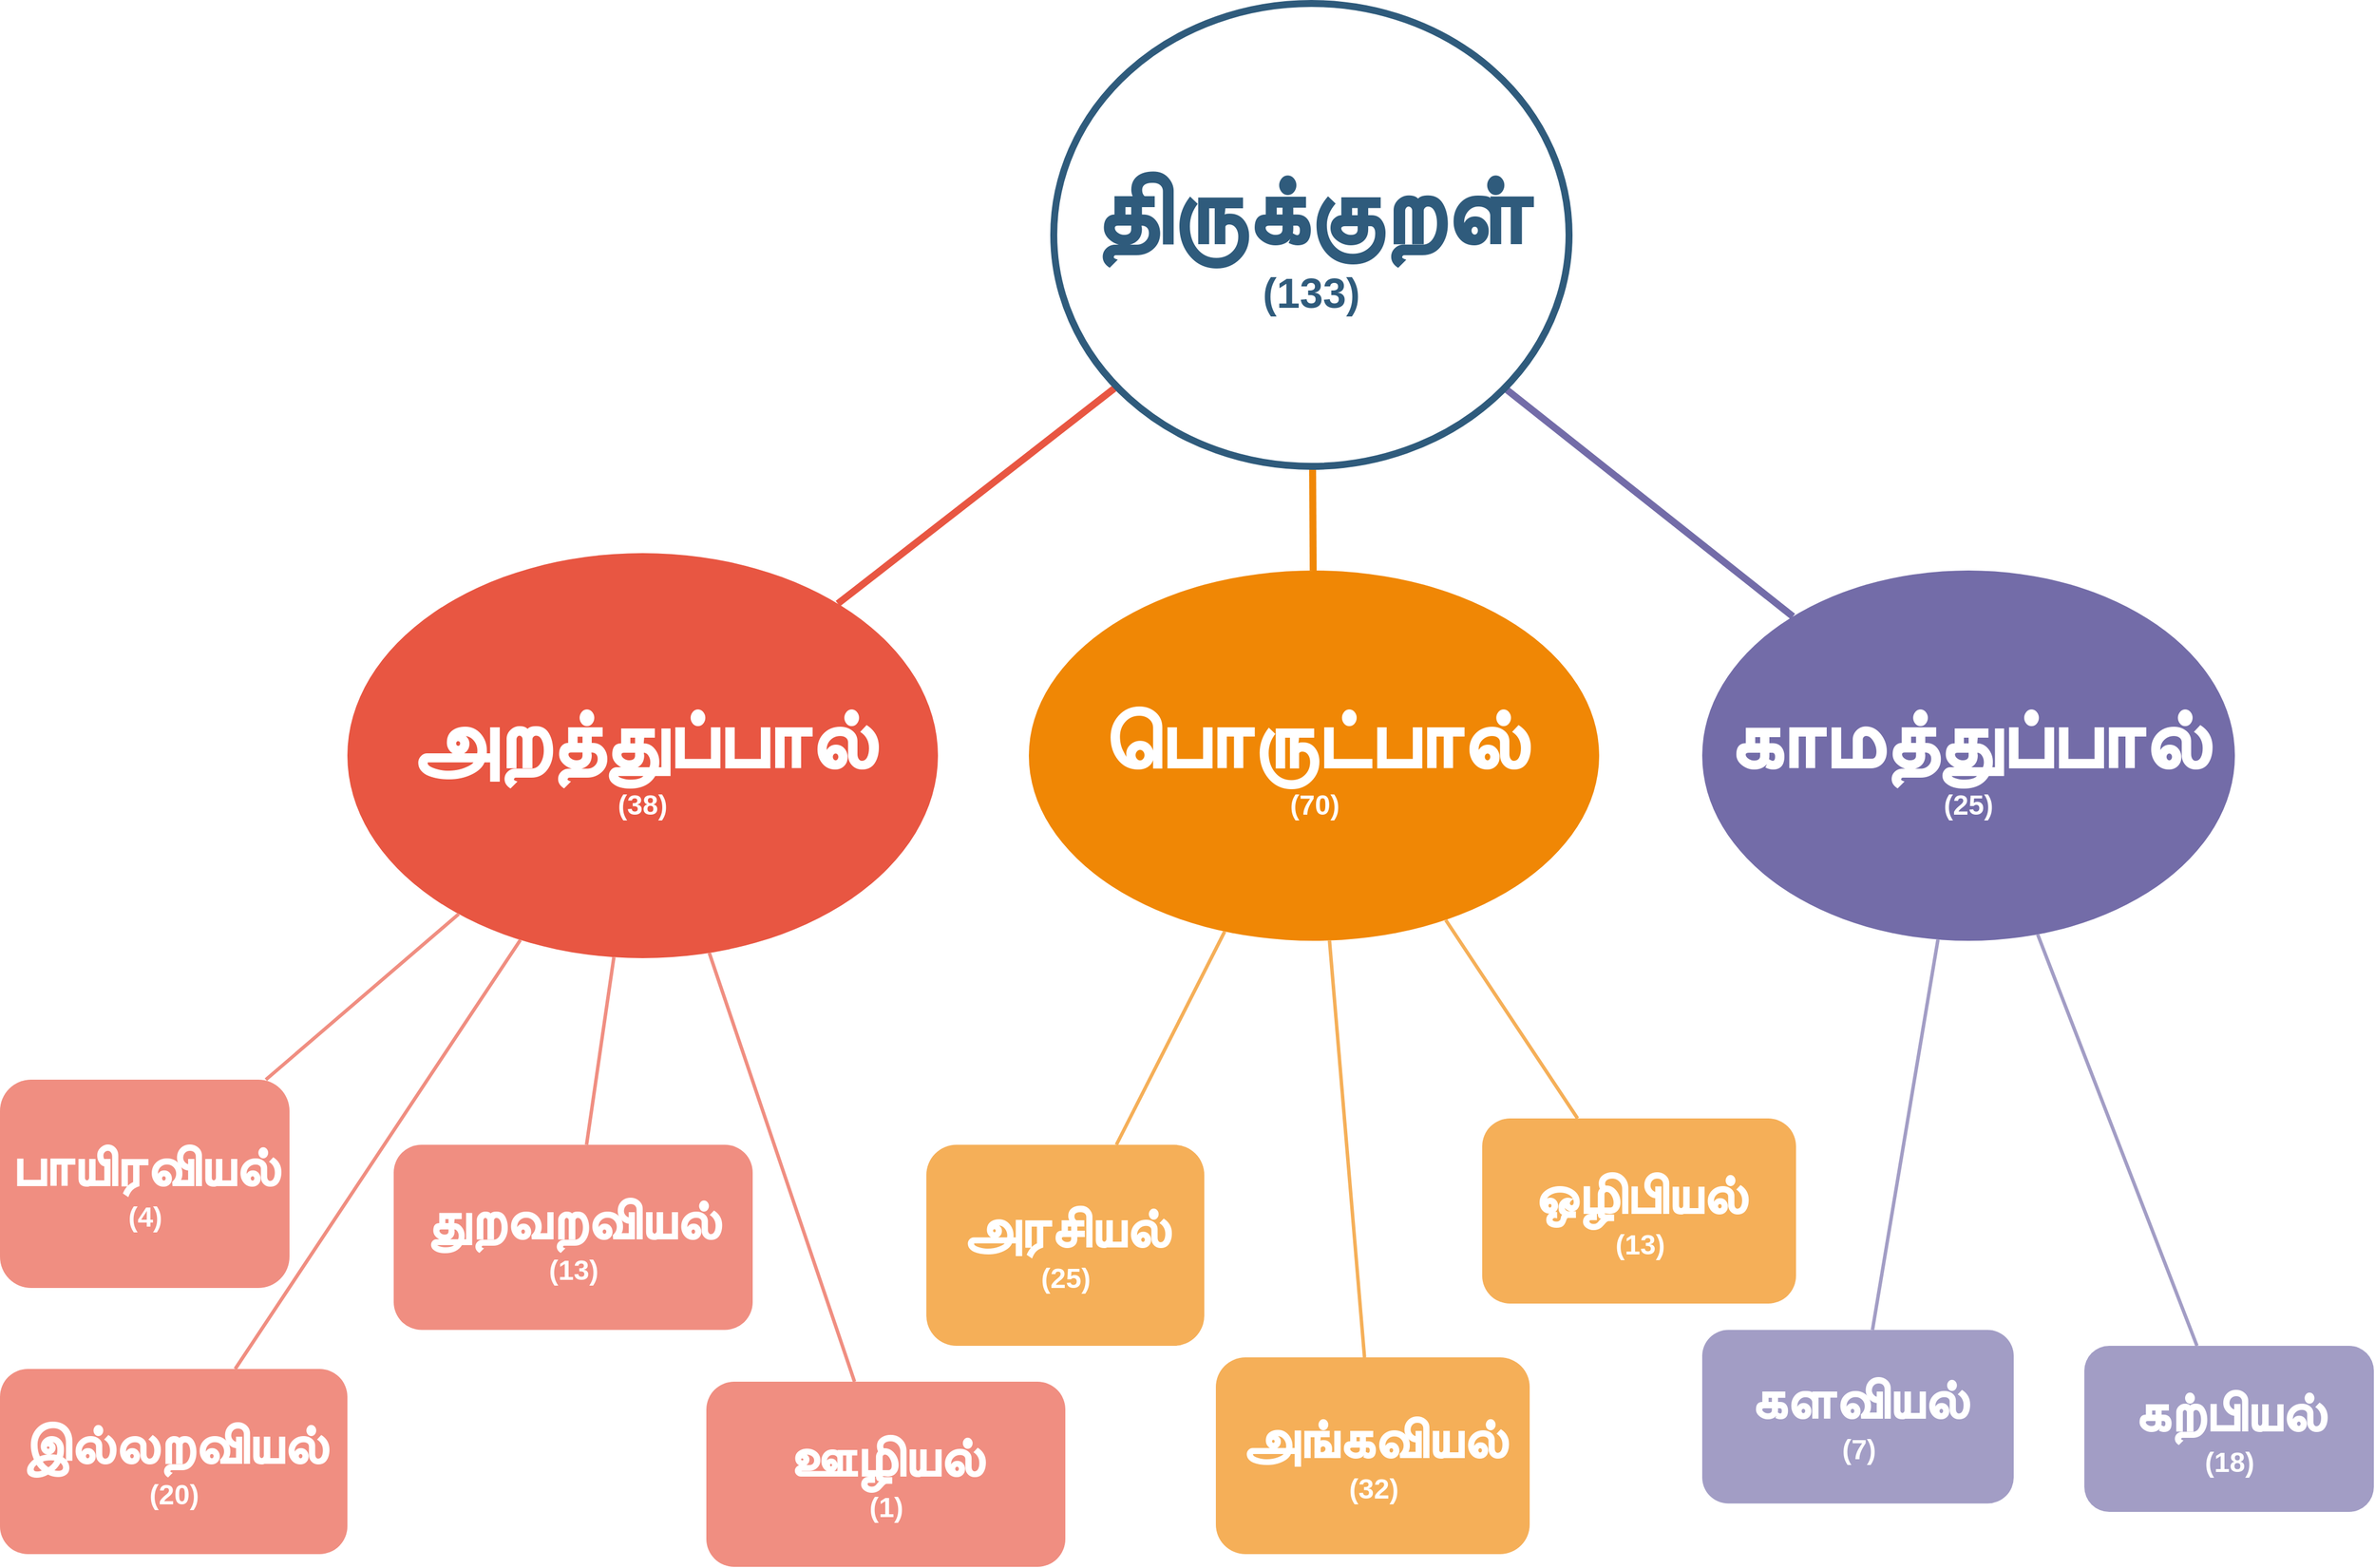 <mxfile version="13.0.1" type="github" pages="3">
  <diagram id="n-LaUe6rCVLpThtM2G4v" name="main">
    <mxGraphModel dx="3400" dy="2380" grid="1" gridSize="10" guides="1" tooltips="1" connect="1" arrows="1" fold="1" page="1" pageScale="1" pageWidth="827" pageHeight="1169" math="0" shadow="0">
      <root>
        <mxCell id="0" />
        <mxCell id="1" parent="0" />
        <mxCell id="6K44VxC3NeTdze0Nqsje-1" value="&lt;font&gt;&lt;b&gt;&lt;font&gt;&lt;span style=&quot;font-size: 72px&quot;&gt;காமத்துப்பால்&lt;/span&gt;&lt;br&gt;&lt;font style=&quot;font-size: 24px&quot;&gt;(25)&lt;/font&gt;&lt;/font&gt;&lt;br&gt;&lt;/b&gt;&lt;/font&gt;" style="ellipse;whiteSpace=wrap;html=1;shadow=0;fontFamily=Helvetica;fontSize=20;fontColor=#FFFFFF;align=center;strokeWidth=3;fillColor=#736ca8;strokeColor=none;" parent="1" vertex="1">
          <mxGeometry x="1570" y="540" width="460" height="320" as="geometry" />
        </mxCell>
        <mxCell id="6K44VxC3NeTdze0Nqsje-2" value="&lt;font&gt;&lt;b&gt;&lt;font&gt;&lt;span style=&quot;font-size: 72px&quot;&gt;பொருட்பால்&lt;/span&gt;&lt;br&gt;&lt;font style=&quot;font-size: 24px&quot;&gt;(70)&lt;/font&gt;&lt;/font&gt;&lt;br&gt;&lt;/b&gt;&lt;/font&gt;" style="ellipse;whiteSpace=wrap;html=1;shadow=0;fontFamily=Helvetica;fontSize=20;fontColor=#FFFFFF;align=center;strokeWidth=3;fillColor=#F08705;strokeColor=none;" parent="1" vertex="1">
          <mxGeometry x="988.5" y="540" width="492.5" height="320" as="geometry" />
        </mxCell>
        <mxCell id="6K44VxC3NeTdze0Nqsje-3" value="&lt;b&gt;&lt;font&gt;&lt;font&gt;&lt;span style=&quot;font-size: 72px&quot;&gt;அறத்துப்பால்&lt;br&gt;&lt;/span&gt;&lt;font style=&quot;font-size: 24px&quot;&gt;(38)&lt;/font&gt;&lt;/font&gt;&lt;br&gt;&lt;/font&gt;&lt;/b&gt;" style="ellipse;whiteSpace=wrap;html=1;shadow=0;fontFamily=Helvetica;fontSize=20;fontColor=#FFFFFF;align=center;strokeWidth=3;fillColor=#E85642;strokeColor=none;" parent="1" vertex="1">
          <mxGeometry x="400" y="525" width="510" height="350" as="geometry" />
        </mxCell>
        <mxCell id="6K44VxC3NeTdze0Nqsje-4" style="endArrow=none;strokeWidth=6;strokeColor=#736ca8;html=1;" parent="1" source="6K44VxC3NeTdze0Nqsje-21" target="6K44VxC3NeTdze0Nqsje-1" edge="1">
          <mxGeometry relative="1" as="geometry" />
        </mxCell>
        <mxCell id="6K44VxC3NeTdze0Nqsje-5" value="" style="edgeStyle=none;endArrow=none;strokeWidth=6;strokeColor=#F08705;html=1;" parent="1" source="6K44VxC3NeTdze0Nqsje-21" target="6K44VxC3NeTdze0Nqsje-2" edge="1">
          <mxGeometry x="181" y="226.5" width="100" height="100" as="geometry">
            <mxPoint x="181" y="326.5" as="sourcePoint" />
            <mxPoint x="281" y="226.5" as="targetPoint" />
          </mxGeometry>
        </mxCell>
        <mxCell id="6K44VxC3NeTdze0Nqsje-6" value="" style="edgeStyle=none;endArrow=none;strokeWidth=6;strokeColor=#E85642;html=1;" parent="1" source="6K44VxC3NeTdze0Nqsje-21" target="6K44VxC3NeTdze0Nqsje-3" edge="1">
          <mxGeometry x="181" y="226.5" width="100" height="100" as="geometry">
            <mxPoint x="181" y="326.5" as="sourcePoint" />
            <mxPoint x="281" y="226.5" as="targetPoint" />
          </mxGeometry>
        </mxCell>
        <mxCell id="6K44VxC3NeTdze0Nqsje-7" value="&lt;font&gt;&lt;font&gt;&lt;b&gt;&lt;span style=&quot;font-size: 48px&quot;&gt;கற்பியல்&lt;/span&gt;&lt;font style=&quot;font-size: 24px&quot;&gt;&lt;br&gt;(18)&lt;/font&gt;&lt;/b&gt;&lt;/font&gt;&lt;br&gt;&lt;/font&gt;" style="rounded=1;fillColor=#a29dc5;strokeColor=none;strokeWidth=3;shadow=0;html=1;fontColor=#FFFFFF;" parent="1" vertex="1">
          <mxGeometry x="1900" y="1210" width="250" height="143.5" as="geometry" />
        </mxCell>
        <mxCell id="6K44VxC3NeTdze0Nqsje-8" value="&lt;b&gt;&lt;span style=&quot;font-size: 48px&quot;&gt;களவியல்&lt;/span&gt;&lt;br&gt;&lt;font style=&quot;font-size: 24px&quot;&gt;(7)&lt;/font&gt;&lt;/b&gt;" style="rounded=1;fillColor=#a29dc5;strokeColor=none;strokeWidth=3;shadow=0;html=1;fontColor=#FFFFFF;" parent="1" vertex="1">
          <mxGeometry x="1570" y="1196.25" width="269" height="150" as="geometry" />
        </mxCell>
        <mxCell id="6K44VxC3NeTdze0Nqsje-9" value="" style="edgeStyle=none;endArrow=none;strokeWidth=3;strokeColor=#A29DC5;html=1;" parent="1" source="6K44VxC3NeTdze0Nqsje-1" target="6K44VxC3NeTdze0Nqsje-7" edge="1">
          <mxGeometry x="251" y="-103.5" width="100" height="100" as="geometry">
            <mxPoint x="251" y="-3.5" as="sourcePoint" />
            <mxPoint x="351" y="-103.5" as="targetPoint" />
          </mxGeometry>
        </mxCell>
        <mxCell id="6K44VxC3NeTdze0Nqsje-10" value="" style="edgeStyle=none;endArrow=none;strokeWidth=3;strokeColor=#A29DC5;html=1;" parent="1" source="6K44VxC3NeTdze0Nqsje-1" target="6K44VxC3NeTdze0Nqsje-8" edge="1">
          <mxGeometry x="251" y="-103.5" width="100" height="100" as="geometry">
            <mxPoint x="251" y="-3.5" as="sourcePoint" />
            <mxPoint x="351" y="-103.5" as="targetPoint" />
          </mxGeometry>
        </mxCell>
        <mxCell id="6K44VxC3NeTdze0Nqsje-11" value="&lt;font color=&quot;#ffffff&quot;&gt;&lt;b&gt;&lt;span style=&quot;font-size: 48px&quot;&gt;அங்கவியல்&lt;/span&gt;&lt;br&gt;&lt;font style=&quot;font-size: 24px&quot;&gt;(32)&lt;/font&gt;&lt;br&gt;&lt;/b&gt;&lt;/font&gt;" style="rounded=1;fillColor=#f5af58;strokeColor=none;strokeWidth=3;shadow=0;html=1;fontColor=#FFFFFF;" parent="1" vertex="1">
          <mxGeometry x="1150" y="1220" width="271" height="170" as="geometry" />
        </mxCell>
        <mxCell id="6K44VxC3NeTdze0Nqsje-12" value="&lt;font&gt;&lt;b&gt;&lt;span style=&quot;font-size: 48px&quot;&gt;அரசியல்&lt;/span&gt;&lt;br&gt;&lt;font style=&quot;font-size: 24px&quot;&gt;(25)&lt;/font&gt;&lt;br&gt;&lt;/b&gt;&lt;/font&gt;" style="rounded=1;fillColor=#f5af58;strokeColor=none;strokeWidth=3;shadow=0;html=1;fontColor=#FFFFFF;" parent="1" vertex="1">
          <mxGeometry x="900" y="1036.25" width="240" height="173.75" as="geometry" />
        </mxCell>
        <mxCell id="6K44VxC3NeTdze0Nqsje-13" value="" style="edgeStyle=none;endArrow=none;strokeWidth=3;strokeColor=#F5AF58;html=1;" parent="1" source="6K44VxC3NeTdze0Nqsje-2" target="6K44VxC3NeTdze0Nqsje-11" edge="1">
          <mxGeometry x="140" y="-102" width="100" height="100" as="geometry">
            <mxPoint x="140" y="-2" as="sourcePoint" />
            <mxPoint x="240" y="-102" as="targetPoint" />
          </mxGeometry>
        </mxCell>
        <mxCell id="6K44VxC3NeTdze0Nqsje-14" value="" style="edgeStyle=none;endArrow=none;strokeWidth=3;strokeColor=#F5AF58;html=1;" parent="1" source="6K44VxC3NeTdze0Nqsje-2" target="6K44VxC3NeTdze0Nqsje-12" edge="1">
          <mxGeometry x="140" y="-102" width="100" height="100" as="geometry">
            <mxPoint x="140" y="-2" as="sourcePoint" />
            <mxPoint x="240" y="-102" as="targetPoint" />
          </mxGeometry>
        </mxCell>
        <mxCell id="6K44VxC3NeTdze0Nqsje-15" value="&lt;font&gt;&lt;b&gt;&lt;span style=&quot;font-size: 48px&quot;&gt;பாயிரவியல்&lt;/span&gt;&lt;br&gt;&lt;font style=&quot;font-size: 24px&quot;&gt;(4)&lt;/font&gt;&lt;br&gt;&lt;/b&gt;&lt;/font&gt;" style="rounded=1;fillColor=#f08e81;strokeColor=none;strokeWidth=3;shadow=0;html=1;fontColor=#FFFFFF;" parent="1" vertex="1">
          <mxGeometry x="100" y="980" width="250" height="180" as="geometry" />
        </mxCell>
        <mxCell id="6K44VxC3NeTdze0Nqsje-16" value="&lt;font&gt;&lt;b&gt;&lt;span style=&quot;font-size: 48px&quot;&gt;இல்லறவியல்&lt;/span&gt;&lt;font style=&quot;font-size: 24px&quot;&gt;&lt;br&gt;(20)&lt;/font&gt;&lt;/b&gt;&lt;br&gt;&lt;/font&gt;" style="rounded=1;fillColor=#f08e81;strokeColor=none;strokeWidth=3;shadow=0;html=1;fontColor=#FFFFFF;" parent="1" vertex="1">
          <mxGeometry x="100" y="1230" width="300" height="160" as="geometry" />
        </mxCell>
        <mxCell id="6K44VxC3NeTdze0Nqsje-17" value="&lt;b&gt;&lt;span style=&quot;font-size: 48px&quot;&gt;துறவறவியல்&lt;/span&gt;&lt;br&gt;&lt;font style=&quot;font-size: 24px&quot;&gt;(13)&lt;/font&gt;&lt;br&gt;&lt;/b&gt;" style="rounded=1;fillColor=#f08e81;strokeColor=none;strokeWidth=3;shadow=0;html=1;fontColor=#FFFFFF;" parent="1" vertex="1">
          <mxGeometry x="440" y="1036.25" width="310" height="160" as="geometry" />
        </mxCell>
        <mxCell id="6K44VxC3NeTdze0Nqsje-18" value="" style="edgeStyle=none;endArrow=none;strokeWidth=3;strokeColor=#F08E81;html=1;" parent="1" source="6K44VxC3NeTdze0Nqsje-3" target="6K44VxC3NeTdze0Nqsje-15" edge="1">
          <mxGeometry x="-80" y="-135" width="100" height="100" as="geometry">
            <mxPoint x="-80" y="-35" as="sourcePoint" />
            <mxPoint x="20" y="-135" as="targetPoint" />
          </mxGeometry>
        </mxCell>
        <mxCell id="6K44VxC3NeTdze0Nqsje-19" value="" style="edgeStyle=none;endArrow=none;strokeWidth=3;strokeColor=#F08E81;html=1;" parent="1" source="6K44VxC3NeTdze0Nqsje-3" target="6K44VxC3NeTdze0Nqsje-16" edge="1">
          <mxGeometry x="-80" y="-135" width="100" height="100" as="geometry">
            <mxPoint x="-80" y="-35" as="sourcePoint" />
            <mxPoint x="20" y="-135" as="targetPoint" />
          </mxGeometry>
        </mxCell>
        <mxCell id="6K44VxC3NeTdze0Nqsje-20" value="" style="edgeStyle=none;endArrow=none;strokeWidth=3;strokeColor=#F08E81;html=1;" parent="1" source="6K44VxC3NeTdze0Nqsje-3" target="6K44VxC3NeTdze0Nqsje-17" edge="1">
          <mxGeometry x="-80" y="-135" width="100" height="100" as="geometry">
            <mxPoint x="-80" y="-35" as="sourcePoint" />
            <mxPoint x="20" y="-135" as="targetPoint" />
          </mxGeometry>
        </mxCell>
        <mxCell id="6K44VxC3NeTdze0Nqsje-21" value="&lt;font&gt;&lt;font&gt;&lt;span style=&quot;font-size: 84px&quot;&gt;திருக்குறள்&lt;/span&gt;&lt;br&gt;&lt;font style=&quot;font-size: 36px&quot;&gt;(133)&lt;/font&gt;&lt;/font&gt;&lt;br&gt;&lt;/font&gt;" style="ellipse;whiteSpace=wrap;html=1;shadow=0;fontFamily=Helvetica;fontSize=30;fontColor=#2F5B7C;align=center;strokeColor=#2F5B7C;strokeWidth=6;fillColor=#FFFFFF;fontStyle=1;gradientColor=none;" parent="1" vertex="1">
          <mxGeometry x="1010" y="50" width="445" height="400" as="geometry" />
        </mxCell>
        <mxCell id="6K44VxC3NeTdze0Nqsje-22" value="&lt;font color=&quot;#ffffff&quot;&gt;&lt;b&gt;&lt;span style=&quot;font-size: 48px&quot;&gt;ஒழிபியல்&lt;/span&gt;&lt;br&gt;&lt;font style=&quot;font-size: 24px&quot;&gt;(13)&lt;/font&gt;&lt;br&gt;&lt;/b&gt;&lt;/font&gt;" style="rounded=1;fillColor=#f5af58;strokeColor=none;strokeWidth=3;shadow=0;html=1;fontColor=#FFFFFF;" parent="1" vertex="1">
          <mxGeometry x="1380" y="1013.5" width="271" height="160" as="geometry" />
        </mxCell>
        <mxCell id="6K44VxC3NeTdze0Nqsje-23" value="" style="edgeStyle=none;endArrow=none;strokeWidth=3;strokeColor=#F5AF58;html=1;exitX=0.731;exitY=0.944;exitDx=0;exitDy=0;exitPerimeter=0;" parent="1" source="6K44VxC3NeTdze0Nqsje-2" target="6K44VxC3NeTdze0Nqsje-22" edge="1">
          <mxGeometry x="439" y="-92" width="100" height="100" as="geometry">
            <mxPoint x="1310.077" y="869.185" as="sourcePoint" />
            <mxPoint x="539" y="-92" as="targetPoint" />
          </mxGeometry>
        </mxCell>
        <mxCell id="6K44VxC3NeTdze0Nqsje-24" value="&lt;b&gt;&lt;span style=&quot;font-size: 48px&quot;&gt;ஊழியல்&lt;/span&gt;&lt;font style=&quot;font-size: 24px&quot;&gt;&lt;br&gt;(1)&lt;/font&gt;&lt;br&gt;&lt;/b&gt;" style="rounded=1;fillColor=#f08e81;strokeColor=none;strokeWidth=3;shadow=0;html=1;fontColor=#FFFFFF;" parent="1" vertex="1">
          <mxGeometry x="710" y="1241.0" width="310" height="160" as="geometry" />
        </mxCell>
        <mxCell id="6K44VxC3NeTdze0Nqsje-25" value="" style="edgeStyle=none;endArrow=none;strokeWidth=3;strokeColor=#F08E81;html=1;" parent="1" source="6K44VxC3NeTdze0Nqsje-3" target="6K44VxC3NeTdze0Nqsje-24" edge="1">
          <mxGeometry x="110" y="95.14" width="100" height="100" as="geometry">
            <mxPoint x="845.033" y="1130.004" as="sourcePoint" />
            <mxPoint x="210" y="95.14" as="targetPoint" />
          </mxGeometry>
        </mxCell>
      </root>
    </mxGraphModel>
  </diagram>
  <diagram id="w4LnvTcq8FWGlpL3le8S" name="Section-1">
    <mxGraphModel dx="1700" dy="1190" grid="1" gridSize="10" guides="1" tooltips="1" connect="1" arrows="1" fold="1" page="1" pageScale="1" pageWidth="827" pageHeight="1169" math="0" shadow="0">
      <root>
        <mxCell id="9-J_UpoVJU4FEbAF4en5-0" />
        <mxCell id="9-J_UpoVJU4FEbAF4en5-1" parent="9-J_UpoVJU4FEbAF4en5-0" />
        <mxCell id="9-J_UpoVJU4FEbAF4en5-2" value="&lt;b&gt;&lt;font&gt;&lt;font color=&quot;#000000&quot;&gt;&lt;span style=&quot;font-size: 72px&quot;&gt;அறத்துப்பால்&lt;br&gt;&lt;/span&gt;&lt;font style=&quot;font-size: 24px&quot;&gt;(38)&lt;/font&gt;&lt;/font&gt;&lt;br&gt;&lt;/font&gt;&lt;/b&gt;" style="ellipse;whiteSpace=wrap;html=1;shadow=0;fontFamily=Helvetica;fontSize=20;fontColor=#FFFFFF;align=center;strokeWidth=3;fillColor=#E85642;strokeColor=none;" vertex="1" parent="9-J_UpoVJU4FEbAF4en5-1">
          <mxGeometry x="1050" y="20" width="510" height="350" as="geometry" />
        </mxCell>
        <mxCell id="9-J_UpoVJU4FEbAF4en5-3" value="&lt;font&gt;&lt;b&gt;&lt;font color=&quot;#000000&quot;&gt;&lt;span style=&quot;font-size: 48px&quot;&gt;பாயிரவியல்&lt;/span&gt;&lt;br&gt;&lt;font style=&quot;font-size: 24px&quot;&gt;(4)&lt;/font&gt;&lt;/font&gt;&lt;br&gt;&lt;/b&gt;&lt;/font&gt;" style="rounded=1;fillColor=#f08e81;strokeColor=none;strokeWidth=3;shadow=0;html=1;fontColor=#FFFFFF;" vertex="1" parent="9-J_UpoVJU4FEbAF4en5-1">
          <mxGeometry x="240" y="160" width="250" height="180" as="geometry" />
        </mxCell>
        <mxCell id="9-J_UpoVJU4FEbAF4en5-4" value="&lt;font&gt;&lt;b&gt;&lt;font color=&quot;#000000&quot;&gt;&lt;span style=&quot;font-size: 48px&quot;&gt;இல்லறவியல்&lt;/span&gt;&lt;font style=&quot;font-size: 24px&quot;&gt;&lt;br&gt;(20)&lt;/font&gt;&lt;/font&gt;&lt;/b&gt;&lt;br&gt;&lt;/font&gt;" style="rounded=1;fillColor=#f08e81;strokeColor=none;strokeWidth=3;shadow=0;html=1;fontColor=#FFFFFF;" vertex="1" parent="9-J_UpoVJU4FEbAF4en5-1">
          <mxGeometry x="760" y="350" width="300" height="160" as="geometry" />
        </mxCell>
        <mxCell id="9-J_UpoVJU4FEbAF4en5-5" value="&lt;b&gt;&lt;font color=&quot;#000000&quot;&gt;&lt;span style=&quot;font-size: 48px&quot;&gt;துறவறவியல்&lt;/span&gt;&lt;br&gt;&lt;font style=&quot;font-size: 24px&quot;&gt;(13)&lt;/font&gt;&lt;/font&gt;&lt;br&gt;&lt;/b&gt;" style="rounded=1;fillColor=#f08e81;strokeColor=none;strokeWidth=3;shadow=0;html=1;fontColor=#FFFFFF;" vertex="1" parent="9-J_UpoVJU4FEbAF4en5-1">
          <mxGeometry x="1620" y="360" width="310" height="160" as="geometry" />
        </mxCell>
        <mxCell id="9-J_UpoVJU4FEbAF4en5-6" value="" style="edgeStyle=none;endArrow=none;strokeWidth=3;strokeColor=#F08E81;html=1;" edge="1" parent="9-J_UpoVJU4FEbAF4en5-1" source="9-J_UpoVJU4FEbAF4en5-2" target="9-J_UpoVJU4FEbAF4en5-3">
          <mxGeometry x="-80" y="-135" width="100" height="100" as="geometry">
            <mxPoint x="-80" y="-35" as="sourcePoint" />
            <mxPoint x="20" y="-135" as="targetPoint" />
          </mxGeometry>
        </mxCell>
        <mxCell id="9-J_UpoVJU4FEbAF4en5-7" value="" style="edgeStyle=none;endArrow=none;strokeWidth=3;strokeColor=#F08E81;html=1;" edge="1" parent="9-J_UpoVJU4FEbAF4en5-1" source="9-J_UpoVJU4FEbAF4en5-2" target="9-J_UpoVJU4FEbAF4en5-4">
          <mxGeometry x="-80" y="-135" width="100" height="100" as="geometry">
            <mxPoint x="-80" y="-35" as="sourcePoint" />
            <mxPoint x="20" y="-135" as="targetPoint" />
          </mxGeometry>
        </mxCell>
        <mxCell id="9-J_UpoVJU4FEbAF4en5-8" value="" style="edgeStyle=none;endArrow=none;strokeWidth=3;strokeColor=#F08E81;html=1;" edge="1" parent="9-J_UpoVJU4FEbAF4en5-1" source="9-J_UpoVJU4FEbAF4en5-2" target="9-J_UpoVJU4FEbAF4en5-5">
          <mxGeometry x="-80" y="-135" width="100" height="100" as="geometry">
            <mxPoint x="-80" y="-35" as="sourcePoint" />
            <mxPoint x="20" y="-135" as="targetPoint" />
          </mxGeometry>
        </mxCell>
        <mxCell id="9-J_UpoVJU4FEbAF4en5-9" value="&lt;b&gt;&lt;font color=&quot;#000000&quot;&gt;&lt;span style=&quot;font-size: 48px&quot;&gt;ஊழியல்&lt;/span&gt;&lt;font style=&quot;font-size: 24px&quot;&gt;&lt;br&gt;(1)&lt;/font&gt;&lt;/font&gt;&lt;br&gt;&lt;/b&gt;" style="rounded=1;fillColor=#f08e81;strokeColor=none;strokeWidth=3;shadow=0;html=1;fontColor=#FFFFFF;" vertex="1" parent="9-J_UpoVJU4FEbAF4en5-1">
          <mxGeometry x="2020" y="150.0" width="310" height="160" as="geometry" />
        </mxCell>
        <mxCell id="9-J_UpoVJU4FEbAF4en5-10" value="" style="edgeStyle=none;endArrow=none;strokeWidth=3;strokeColor=#F08E81;html=1;" edge="1" parent="9-J_UpoVJU4FEbAF4en5-1" source="9-J_UpoVJU4FEbAF4en5-2" target="9-J_UpoVJU4FEbAF4en5-9">
          <mxGeometry x="110" y="95.14" width="100" height="100" as="geometry">
            <mxPoint x="845.033" y="1130.004" as="sourcePoint" />
            <mxPoint x="210" y="95.14" as="targetPoint" />
          </mxGeometry>
        </mxCell>
        <mxCell id="9-J_UpoVJU4FEbAF4en5-11" value="&lt;ol style=&quot;font-size: 30px&quot;&gt;&lt;ol&gt;&lt;li&gt;&lt;b style=&quot;font-family: &amp;#34;helvetica&amp;#34;&quot;&gt;&lt;font style=&quot;font-size: 30px&quot;&gt;இல்வாழ்க்கை&lt;/font&gt;&lt;/b&gt;&lt;/li&gt;&lt;li&gt;&lt;font face=&quot;helvetica&quot;&gt;&lt;b&gt;வாழ்க்கைதுணைநலம்&lt;/b&gt;&lt;/font&gt;&lt;/li&gt;&lt;li&gt;&lt;font face=&quot;helvetica&quot;&gt;&lt;b&gt;புதல்வரைப்பெறுதல்&lt;/b&gt;&lt;/font&gt;&lt;/li&gt;&lt;li&gt;&lt;font face=&quot;helvetica&quot;&gt;&lt;b&gt;அன்புடைமை&lt;/b&gt;&lt;/font&gt;&lt;/li&gt;&lt;li&gt;&lt;font face=&quot;helvetica&quot;&gt;&lt;b&gt;வருந்தோம்பல்&lt;/b&gt;&lt;/font&gt;&lt;/li&gt;&lt;li&gt;&lt;font face=&quot;helvetica&quot;&gt;&lt;b&gt;இனியவைகூறல்&lt;/b&gt;&lt;/font&gt;&lt;/li&gt;&lt;li&gt;&lt;font face=&quot;helvetica&quot;&gt;&lt;b&gt;செய்ந்நன்றி அறிதல்&lt;/b&gt;&lt;/font&gt;&lt;/li&gt;&lt;li&gt;&lt;font face=&quot;helvetica&quot;&gt;&lt;b&gt;நடுவு நிலைமை&lt;/b&gt;&lt;/font&gt;&lt;/li&gt;&lt;li&gt;&lt;font face=&quot;helvetica&quot;&gt;&lt;b&gt;அடக்கமுடைமை&lt;/b&gt;&lt;/font&gt;&lt;/li&gt;&lt;li&gt;&lt;font face=&quot;helvetica&quot;&gt;&lt;b&gt;ஒழக்கமுடைமை&lt;/b&gt;&lt;/font&gt;&lt;/li&gt;&lt;/ol&gt;&lt;/ol&gt;" style="rounded=1;fillColor=#f8cecc;strokeColor=#b85450;strokeWidth=3;shadow=0;html=1;align=left;" vertex="1" parent="9-J_UpoVJU4FEbAF4en5-1">
          <mxGeometry x="430" y="650" width="380" height="440" as="geometry" />
        </mxCell>
        <mxCell id="9-J_UpoVJU4FEbAF4en5-12" value="&lt;font face=&quot;helvetica&quot;&gt;&lt;span style=&quot;font-size: 30px&quot;&gt;&lt;b&gt;11. &amp;nbsp; பிறனில் விழையாமை&lt;br&gt;12. &amp;nbsp; பொறையுடைமை&lt;br&gt;13. &amp;nbsp; அழுக்காறாமை&lt;br&gt;14. &amp;nbsp; வெஃகாமை&lt;br&gt;15. &amp;nbsp; புறங்கூறாமை&lt;br&gt;16. &amp;nbsp; பயனில சொல்லாமை&lt;br&gt;17. &amp;nbsp; தீவினையச்சம்&lt;br&gt;18. &amp;nbsp; ஒப்புரவறிதல்&lt;br&gt;19. &amp;nbsp; ஈகை&lt;br&gt;20. &amp;nbsp; புகழ்&lt;br&gt;&lt;/b&gt;&lt;/span&gt;&lt;/font&gt;" style="rounded=1;fillColor=#f8cecc;strokeColor=#b85450;strokeWidth=3;shadow=0;html=1;align=left;" vertex="1" parent="9-J_UpoVJU4FEbAF4en5-1">
          <mxGeometry x="960" y="670" width="360" height="440" as="geometry" />
        </mxCell>
        <mxCell id="9-J_UpoVJU4FEbAF4en5-13" value="&lt;blockquote style=&quot;margin: 0px 0px 0px 40px ; border: none ; padding: 0px ; font-size: 30px&quot;&gt;&lt;ol&gt;&lt;li&gt;&lt;font face=&quot;helvetica&quot;&gt;&lt;b&gt;அருளுடைமை&lt;/b&gt;&lt;/font&gt;&lt;/li&gt;&lt;li&gt;&lt;font face=&quot;helvetica&quot;&gt;&lt;b&gt;புலான்மறுத்தல்&lt;/b&gt;&lt;/font&gt;&lt;/li&gt;&lt;li&gt;&lt;font face=&quot;helvetica&quot;&gt;&lt;b&gt;தவம்&lt;/b&gt;&lt;/font&gt;&lt;/li&gt;&lt;li&gt;&lt;font face=&quot;helvetica&quot;&gt;&lt;b&gt;கூடாவொழுக்கம்&lt;/b&gt;&lt;/font&gt;&lt;/li&gt;&lt;li&gt;&lt;font face=&quot;helvetica&quot;&gt;&lt;b&gt;கள்ளாமை&lt;/b&gt;&lt;/font&gt;&lt;/li&gt;&lt;li&gt;&lt;font face=&quot;helvetica&quot;&gt;&lt;b&gt;வாய்மை&lt;/b&gt;&lt;/font&gt;&lt;/li&gt;&lt;li&gt;&lt;font face=&quot;helvetica&quot;&gt;&lt;b&gt;வெகுளாமை&lt;/b&gt;&lt;/font&gt;&lt;/li&gt;&lt;/ol&gt;&lt;/blockquote&gt;" style="rounded=1;fillColor=#f8cecc;strokeColor=#b85450;strokeWidth=3;shadow=0;html=1;align=left;" vertex="1" parent="9-J_UpoVJU4FEbAF4en5-1">
          <mxGeometry x="1380" y="670" width="330" height="440" as="geometry" />
        </mxCell>
        <mxCell id="9-J_UpoVJU4FEbAF4en5-14" value="&lt;font face=&quot;helvetica&quot;&gt;&lt;span style=&quot;font-size: 30px&quot;&gt;&lt;b&gt;&amp;nbsp;8. &amp;nbsp;&amp;nbsp;&lt;/b&gt;&lt;/span&gt;&lt;/font&gt;&lt;b style=&quot;font-family: &amp;#34;helvetica&amp;#34; ; font-size: 30px&quot;&gt;இன்னாசெய்யாமை&lt;/b&gt;&lt;font face=&quot;helvetica&quot;&gt;&lt;span style=&quot;font-size: 30px&quot;&gt;&lt;b&gt;&lt;br&gt;&lt;/b&gt;&lt;/span&gt;&lt;/font&gt;&lt;font face=&quot;helvetica&quot;&gt;&lt;span style=&quot;font-size: 30px&quot;&gt;&lt;b&gt;&amp;nbsp;9. &amp;nbsp; கொல்லாமை&lt;br&gt;10. &amp;nbsp;நிலையாமை&lt;br&gt;11. &amp;nbsp;துறவு&lt;br&gt;12. &amp;nbsp;மெய்யுணர்தல்&lt;br&gt;13. &amp;nbsp;அவாவறுத்தல்&lt;br&gt;&lt;/b&gt;&lt;/span&gt;&lt;/font&gt;" style="rounded=1;fillColor=#f8cecc;strokeColor=#b85450;strokeWidth=3;shadow=0;html=1;align=left;" vertex="1" parent="9-J_UpoVJU4FEbAF4en5-1">
          <mxGeometry x="1850" y="680" width="320" height="440" as="geometry" />
        </mxCell>
        <mxCell id="9-J_UpoVJU4FEbAF4en5-15" value="&lt;ol style=&quot;font-size: 30px&quot;&gt;&lt;li&gt;&lt;font face=&quot;helvetica&quot;&gt;&lt;b&gt;கடவுள் வாழ்த்து&lt;/b&gt;&lt;/font&gt;&lt;/li&gt;&lt;li&gt;&lt;font face=&quot;helvetica&quot;&gt;&lt;b&gt;வான்சிறப்பு&lt;/b&gt;&lt;/font&gt;&lt;/li&gt;&lt;li&gt;&lt;font face=&quot;helvetica&quot;&gt;&lt;b&gt;நீத்தார் பெருமை&lt;/b&gt;&lt;/font&gt;&lt;/li&gt;&lt;li&gt;&lt;font face=&quot;helvetica&quot;&gt;&lt;b&gt;அறன் வலியுறுத்தல்&lt;/b&gt;&lt;/font&gt;&lt;/li&gt;&lt;/ol&gt;&lt;b style=&quot;font-family: &amp;#34;helvetica&amp;#34;&quot;&gt;&lt;font style=&quot;font-size: 36px&quot;&gt;&lt;br&gt;&lt;/font&gt;&lt;/b&gt;" style="rounded=1;fillColor=#f8cecc;strokeColor=#b85450;strokeWidth=3;shadow=0;html=1;align=left;" vertex="1" parent="9-J_UpoVJU4FEbAF4en5-1">
          <mxGeometry x="105" y="400" width="320" height="260" as="geometry" />
        </mxCell>
        <mxCell id="9-J_UpoVJU4FEbAF4en5-16" value="" style="endArrow=none;html=1;exitX=0.5;exitY=0;exitDx=0;exitDy=0;entryX=0.5;entryY=1;entryDx=0;entryDy=0;strokeColor=#F19C99;strokeWidth=4;" edge="1" parent="9-J_UpoVJU4FEbAF4en5-1" source="9-J_UpoVJU4FEbAF4en5-11" target="9-J_UpoVJU4FEbAF4en5-4">
          <mxGeometry width="50" height="50" relative="1" as="geometry">
            <mxPoint x="950" y="580" as="sourcePoint" />
            <mxPoint x="1000" y="530" as="targetPoint" />
          </mxGeometry>
        </mxCell>
        <mxCell id="9-J_UpoVJU4FEbAF4en5-17" value="" style="endArrow=none;html=1;entryX=0.5;entryY=1;entryDx=0;entryDy=0;exitX=0.5;exitY=0;exitDx=0;exitDy=0;strokeColor=#F19C99;strokeWidth=4;" edge="1" parent="9-J_UpoVJU4FEbAF4en5-1" source="9-J_UpoVJU4FEbAF4en5-12" target="9-J_UpoVJU4FEbAF4en5-4">
          <mxGeometry width="50" height="50" relative="1" as="geometry">
            <mxPoint x="1060" y="600" as="sourcePoint" />
            <mxPoint x="1000" y="530" as="targetPoint" />
          </mxGeometry>
        </mxCell>
        <mxCell id="9-J_UpoVJU4FEbAF4en5-18" value="" style="endArrow=none;html=1;strokeColor=#F19C99;strokeWidth=4;entryX=0.5;entryY=1;entryDx=0;entryDy=0;exitX=0.5;exitY=0;exitDx=0;exitDy=0;" edge="1" parent="9-J_UpoVJU4FEbAF4en5-1" source="9-J_UpoVJU4FEbAF4en5-14" target="9-J_UpoVJU4FEbAF4en5-5">
          <mxGeometry width="50" height="50" relative="1" as="geometry">
            <mxPoint x="1870" y="600" as="sourcePoint" />
            <mxPoint x="1640" y="540" as="targetPoint" />
          </mxGeometry>
        </mxCell>
        <mxCell id="9-J_UpoVJU4FEbAF4en5-19" value="" style="endArrow=none;html=1;exitX=0.5;exitY=0;exitDx=0;exitDy=0;entryX=0.5;entryY=1;entryDx=0;entryDy=0;strokeColor=#F19C99;strokeWidth=4;" edge="1" parent="9-J_UpoVJU4FEbAF4en5-1" source="9-J_UpoVJU4FEbAF4en5-13" target="9-J_UpoVJU4FEbAF4en5-5">
          <mxGeometry width="50" height="50" relative="1" as="geometry">
            <mxPoint x="950" y="580" as="sourcePoint" />
            <mxPoint x="1000" y="530" as="targetPoint" />
          </mxGeometry>
        </mxCell>
        <mxCell id="9-J_UpoVJU4FEbAF4en5-20" value="" style="endArrow=none;html=1;exitX=0.438;exitY=0;exitDx=0;exitDy=0;exitPerimeter=0;strokeColor=#F19C99;strokeWidth=4;" edge="1" parent="9-J_UpoVJU4FEbAF4en5-1" source="9-J_UpoVJU4FEbAF4en5-22">
          <mxGeometry width="50" height="50" relative="1" as="geometry">
            <mxPoint x="2130" y="350" as="sourcePoint" />
            <mxPoint x="2180" y="300" as="targetPoint" />
          </mxGeometry>
        </mxCell>
        <mxCell id="9-J_UpoVJU4FEbAF4en5-21" value="" style="endArrow=none;html=1;entryX=0.5;entryY=1;entryDx=0;entryDy=0;exitX=0.5;exitY=0;exitDx=0;exitDy=0;strokeColor=#F19C99;strokeWidth=4;" edge="1" parent="9-J_UpoVJU4FEbAF4en5-1" source="9-J_UpoVJU4FEbAF4en5-15" target="9-J_UpoVJU4FEbAF4en5-3">
          <mxGeometry width="50" height="50" relative="1" as="geometry">
            <mxPoint x="140" y="860" as="sourcePoint" />
            <mxPoint x="190" y="810" as="targetPoint" />
          </mxGeometry>
        </mxCell>
        <mxCell id="9-J_UpoVJU4FEbAF4en5-22" value="&lt;ol style=&quot;font-size: 30px&quot;&gt;&lt;ol&gt;&lt;li&gt;&lt;font face=&quot;helvetica&quot;&gt;&lt;b&gt;ஊழ்&lt;/b&gt;&lt;/font&gt;&lt;/li&gt;&lt;/ol&gt;&lt;/ol&gt;" style="rounded=1;fillColor=#f8cecc;strokeColor=#b85450;strokeWidth=3;shadow=0;html=1;align=left;" vertex="1" parent="9-J_UpoVJU4FEbAF4en5-1">
          <mxGeometry x="2080" y="360" width="320" height="210" as="geometry" />
        </mxCell>
      </root>
    </mxGraphModel>
  </diagram>
  <diagram id="jmYW2x1BqUC6hr07w5M4" name="Section-2">
    <mxGraphModel dx="873" dy="1190" grid="1" gridSize="10" guides="1" tooltips="1" connect="1" arrows="1" fold="1" page="1" pageScale="1" pageWidth="827" pageHeight="1169" math="0" shadow="0">
      <root>
        <mxCell id="ZkZkZZShHTDPqrft31qj-0" />
        <mxCell id="ZkZkZZShHTDPqrft31qj-1" parent="ZkZkZZShHTDPqrft31qj-0" />
        <mxCell id="ZkZkZZShHTDPqrft31qj-2" value="&lt;font&gt;&lt;b&gt;&lt;font color=&quot;#000000&quot;&gt;&lt;span style=&quot;font-size: 72px&quot;&gt;பொருட்பால்&lt;/span&gt;&lt;br&gt;&lt;font style=&quot;font-size: 24px&quot;&gt;(70)&lt;/font&gt;&lt;/font&gt;&lt;br&gt;&lt;/b&gt;&lt;/font&gt;" style="ellipse;whiteSpace=wrap;html=1;shadow=0;fontFamily=Helvetica;fontSize=20;fontColor=#FFFFFF;align=center;strokeWidth=3;fillColor=#F08705;strokeColor=none;" vertex="1" parent="ZkZkZZShHTDPqrft31qj-1">
          <mxGeometry x="1460" y="50" width="492.5" height="320" as="geometry" />
        </mxCell>
        <mxCell id="ZkZkZZShHTDPqrft31qj-3" value="&lt;b&gt;&lt;font color=&quot;#000000&quot;&gt;&lt;span style=&quot;font-size: 48px&quot;&gt;அங்கவியல்&lt;/span&gt;&lt;br&gt;&lt;font style=&quot;font-size: 24px&quot;&gt;(32)&lt;/font&gt;&lt;/font&gt;&lt;br&gt;&lt;/b&gt;" style="rounded=1;fillColor=#f5af58;strokeColor=none;strokeWidth=3;shadow=0;html=1;fontColor=#FFFFFF;" vertex="1" parent="ZkZkZZShHTDPqrft31qj-1">
          <mxGeometry x="1600" y="400" width="271" height="170" as="geometry" />
        </mxCell>
        <mxCell id="ZkZkZZShHTDPqrft31qj-4" value="&lt;font&gt;&lt;b&gt;&lt;font color=&quot;#000000&quot;&gt;&lt;span style=&quot;font-size: 48px&quot;&gt;அரசியல்&lt;/span&gt;&lt;br&gt;&lt;font style=&quot;font-size: 24px&quot;&gt;(25)&lt;/font&gt;&lt;/font&gt;&lt;br&gt;&lt;/b&gt;&lt;/font&gt;" style="rounded=1;fillColor=#f5af58;strokeColor=none;strokeWidth=3;shadow=0;html=1;fontColor=#FFFFFF;" vertex="1" parent="ZkZkZZShHTDPqrft31qj-1">
          <mxGeometry x="1010" y="123.13" width="240" height="173.75" as="geometry" />
        </mxCell>
        <mxCell id="ZkZkZZShHTDPqrft31qj-5" value="" style="edgeStyle=none;endArrow=none;strokeWidth=3;strokeColor=#F5AF58;html=1;" edge="1" parent="ZkZkZZShHTDPqrft31qj-1" source="ZkZkZZShHTDPqrft31qj-2" target="ZkZkZZShHTDPqrft31qj-3">
          <mxGeometry x="140" y="-102" width="100" height="100" as="geometry">
            <mxPoint x="140" y="-2" as="sourcePoint" />
            <mxPoint x="240" y="-102" as="targetPoint" />
          </mxGeometry>
        </mxCell>
        <mxCell id="ZkZkZZShHTDPqrft31qj-6" value="" style="edgeStyle=none;endArrow=none;strokeWidth=3;strokeColor=#F5AF58;html=1;" edge="1" parent="ZkZkZZShHTDPqrft31qj-1" source="ZkZkZZShHTDPqrft31qj-2" target="ZkZkZZShHTDPqrft31qj-4">
          <mxGeometry x="140" y="-102" width="100" height="100" as="geometry">
            <mxPoint x="140" y="-2" as="sourcePoint" />
            <mxPoint x="240" y="-102" as="targetPoint" />
          </mxGeometry>
        </mxCell>
        <mxCell id="ZkZkZZShHTDPqrft31qj-7" value="&lt;b&gt;&lt;font color=&quot;#000000&quot;&gt;&lt;span style=&quot;font-size: 48px&quot;&gt;ஒழிபியல்&lt;/span&gt;&lt;br&gt;&lt;font style=&quot;font-size: 24px&quot;&gt;(13)&lt;/font&gt;&lt;/font&gt;&lt;br&gt;&lt;/b&gt;" style="rounded=1;fillColor=#f5af58;strokeColor=none;strokeWidth=3;shadow=0;html=1;fontColor=#FFFFFF;" vertex="1" parent="ZkZkZZShHTDPqrft31qj-1">
          <mxGeometry x="2150" y="130" width="271" height="160" as="geometry" />
        </mxCell>
        <mxCell id="ZkZkZZShHTDPqrft31qj-8" value="" style="edgeStyle=none;endArrow=none;strokeWidth=3;strokeColor=#F5AF58;html=1;exitX=1;exitY=0.5;exitDx=0;exitDy=0;" edge="1" parent="ZkZkZZShHTDPqrft31qj-1" source="ZkZkZZShHTDPqrft31qj-2" target="ZkZkZZShHTDPqrft31qj-7">
          <mxGeometry x="439" y="-92" width="100" height="100" as="geometry">
            <mxPoint x="1840" y="780" as="sourcePoint" />
            <mxPoint x="539" y="-92" as="targetPoint" />
          </mxGeometry>
        </mxCell>
        <mxCell id="ZkZkZZShHTDPqrft31qj-10" value="&lt;b style=&quot;font-family: &amp;#34;helvetica&amp;#34;&quot;&gt;&lt;font style=&quot;font-size: 24px&quot;&gt;9. &amp;nbsp; அவையறிதல்&lt;/font&gt;&lt;/b&gt;&lt;b style=&quot;font-family: &amp;#34;helvetica&amp;#34;&quot;&gt;&lt;br&gt;&lt;/b&gt;&lt;b style=&quot;font-family: &amp;#34;helvetica&amp;#34;&quot;&gt;&lt;font style=&quot;font-size: 24px&quot;&gt;10. அவையஞ்சாமை&lt;/font&gt;&lt;/b&gt;&lt;b style=&quot;font-family: &amp;#34;helvetica&amp;#34;&quot;&gt;&lt;br&gt;&lt;/b&gt;&lt;b style=&quot;font-family: &amp;#34;helvetica&amp;#34;&quot;&gt;&lt;font style=&quot;font-size: 24px&quot;&gt;11. &amp;nbsp;நாடு&lt;/font&gt;&lt;/b&gt;&lt;b style=&quot;font-family: &amp;#34;helvetica&amp;#34;&quot;&gt;&lt;br&gt;&lt;/b&gt;&lt;b style=&quot;font-family: &amp;#34;helvetica&amp;#34;&quot;&gt;&lt;font style=&quot;font-size: 24px&quot;&gt;12. &amp;nbsp;அரண்&lt;/font&gt;&lt;/b&gt;&lt;b style=&quot;font-family: &amp;#34;helvetica&amp;#34;&quot;&gt;&lt;br&gt;&lt;/b&gt;&lt;b style=&quot;font-family: &amp;#34;helvetica&amp;#34;&quot;&gt;&lt;font style=&quot;font-size: 24px&quot;&gt;13. &amp;nbsp;பொருள் செயல்வகை&lt;br&gt;&lt;/font&gt;&lt;/b&gt;&lt;b style=&quot;font-family: &amp;#34;helvetica&amp;#34;&quot;&gt;&lt;font style=&quot;font-size: 24px&quot;&gt;14. &amp;nbsp;படைமாட்சி&lt;br&gt;&lt;/font&gt;&lt;/b&gt;&lt;b style=&quot;font-family: &amp;#34;helvetica&amp;#34;&quot;&gt;&lt;font style=&quot;font-size: 24px&quot;&gt;15. &amp;nbsp;&lt;/font&gt;&lt;/b&gt;&lt;b style=&quot;font-family: &amp;#34;helvetica&amp;#34;&quot;&gt;&lt;font style=&quot;font-size: 24px&quot;&gt;படைச்செருக்கு&lt;/font&gt;&lt;/b&gt;&lt;b style=&quot;font-family: &amp;#34;helvetica&amp;#34;&quot;&gt;&lt;br&gt;&lt;div&gt;&lt;b&gt;&lt;font style=&quot;font-size: 24px&quot;&gt;16. &amp;nbsp;நட்பு&lt;/font&gt;&lt;/b&gt;&lt;/div&gt;&lt;/b&gt;" style="rounded=1;fillColor=#fff2cc;strokeColor=#d6b656;strokeWidth=3;shadow=0;html=1;align=left;" vertex="1" parent="ZkZkZZShHTDPqrft31qj-1">
          <mxGeometry x="1540" y="740" width="271" height="370" as="geometry" />
        </mxCell>
        <mxCell id="ZkZkZZShHTDPqrft31qj-11" value="&lt;b style=&quot;font-family: &amp;#34;helvetica&amp;#34;&quot;&gt;&lt;font style=&quot;font-size: 24px&quot;&gt;17. &amp;nbsp;நட்புஆராய்தல்&lt;/font&gt;&lt;/b&gt;&lt;b style=&quot;font-family: &amp;#34;helvetica&amp;#34;&quot;&gt;&lt;br&gt;&lt;/b&gt;&lt;b style=&quot;font-family: &amp;#34;helvetica&amp;#34;&quot;&gt;&lt;font style=&quot;font-size: 24px&quot;&gt;18. பழைமை&lt;/font&gt;&lt;/b&gt;&lt;b style=&quot;font-family: &amp;#34;helvetica&amp;#34;&quot;&gt;&lt;br&gt;&lt;/b&gt;&lt;b style=&quot;font-family: &amp;#34;helvetica&amp;#34;&quot;&gt;&lt;font style=&quot;font-size: 24px&quot;&gt;19. &amp;nbsp;தீ நட்பு&lt;/font&gt;&lt;/b&gt;&lt;b style=&quot;font-family: &amp;#34;helvetica&amp;#34;&quot;&gt;&lt;br&gt;&lt;/b&gt;&lt;b style=&quot;font-family: &amp;#34;helvetica&amp;#34;&quot;&gt;&lt;font style=&quot;font-size: 24px&quot;&gt;20. &amp;nbsp;கூடாநட்பு&lt;/font&gt;&lt;/b&gt;&lt;b style=&quot;font-family: &amp;#34;helvetica&amp;#34;&quot;&gt;&lt;br&gt;&lt;/b&gt;&lt;b style=&quot;font-family: &amp;#34;helvetica&amp;#34;&quot;&gt;&lt;font style=&quot;font-size: 24px&quot;&gt;21. &amp;nbsp;பேதைமை&lt;br&gt;&lt;/font&gt;&lt;/b&gt;&lt;b style=&quot;font-family: &amp;#34;helvetica&amp;#34;&quot;&gt;&lt;font style=&quot;font-size: 24px&quot;&gt;22. &amp;nbsp;புல்லறிவாண்மை&lt;br&gt;&lt;/font&gt;&lt;/b&gt;&lt;b style=&quot;font-family: &amp;#34;helvetica&amp;#34;&quot;&gt;&lt;font style=&quot;font-size: 24px&quot;&gt;23. &amp;nbsp;இகல்&lt;/font&gt;&lt;/b&gt;&lt;b style=&quot;font-family: &amp;#34;helvetica&amp;#34;&quot;&gt;&lt;br&gt;&lt;div&gt;&lt;b&gt;&lt;font style=&quot;font-size: 24px&quot;&gt;24. &amp;nbsp;பகைமாட்சி&lt;/font&gt;&lt;/b&gt;&lt;/div&gt;&lt;/b&gt;" style="rounded=1;fillColor=#fff2cc;strokeColor=#d6b656;strokeWidth=3;shadow=0;html=1;align=left;" vertex="1" parent="ZkZkZZShHTDPqrft31qj-1">
          <mxGeometry x="1830" y="740" width="271" height="370" as="geometry" />
        </mxCell>
        <mxCell id="ZkZkZZShHTDPqrft31qj-12" value="&lt;span style=&quot;font-family: &amp;#34;helvetica&amp;#34;&quot;&gt;&lt;b&gt;&lt;font style=&quot;font-size: 24px&quot;&gt;1. இறைமாட்சி&lt;br&gt;2. கல்வி&lt;br&gt;3. கல்லாமை&lt;br&gt;4. கேள்வி&lt;br&gt;5. அறிவுடைமை&lt;br&gt;6. குற்றங்கடிதல்&lt;br&gt;7. பெரியாரைத்து&lt;br&gt;&amp;nbsp; &amp;nbsp; &amp;nbsp; ணைக்கோடல்&lt;br&gt;8. சிற்றினஞ் சேராமை&lt;br&gt;9. தெரிந்துசெயல்வகை&lt;br&gt;10. வலியறிதல்&lt;br&gt;11. காலமறிதல்&lt;br&gt;12. இடன்றிதல்&lt;br&gt;13. தெரிந்துதெளிதல்&lt;br&gt;14. தெரிந்துவிளையாடல்&lt;br&gt;15. சுற்றந்தழால்&amp;nbsp;&lt;br&gt;16. பொச்சாவாமை&lt;br&gt;17. செங்கோன்மை&lt;br&gt;18. கொடுங்கோன்மை&lt;br&gt;19. வெருவந்தசெய்யாமை&lt;br&gt;20. கண்ணோட்டம்&lt;br&gt;&lt;/font&gt;&lt;/b&gt;&lt;/span&gt;" style="rounded=1;fillColor=#fff2cc;strokeColor=#d6b656;strokeWidth=3;shadow=0;html=1;align=left;" vertex="1" parent="ZkZkZZShHTDPqrft31qj-1">
          <mxGeometry x="880" y="380" width="271" height="630" as="geometry" />
        </mxCell>
        <mxCell id="ZkZkZZShHTDPqrft31qj-14" value="&lt;b style=&quot;font-family: &amp;#34;helvetica&amp;#34;&quot;&gt;&lt;font style=&quot;font-size: 24px&quot;&gt;9. உழவு&lt;br&gt;10. நல்குரவு&lt;br&gt;11. இரவு&lt;br&gt;12. இரவச்சம்&lt;br&gt;13. கயமை&lt;br&gt;&lt;/font&gt;&lt;/b&gt;" style="rounded=1;fillColor=#fff2cc;strokeColor=#d6b656;strokeWidth=3;shadow=0;html=1;align=left;" vertex="1" parent="ZkZkZZShHTDPqrft31qj-1">
          <mxGeometry x="2230" y="450" width="230" height="220" as="geometry" />
        </mxCell>
        <mxCell id="ZkZkZZShHTDPqrft31qj-16" value="" style="endArrow=none;html=1;strokeColor=#d6b656;strokeWidth=4;exitX=0.5;exitY=0;exitDx=0;exitDy=0;fillColor=#fff2cc;" edge="1" parent="ZkZkZZShHTDPqrft31qj-1" source="ZkZkZZShHTDPqrft31qj-12">
          <mxGeometry width="50" height="50" relative="1" as="geometry">
            <mxPoint x="1580" y="590" as="sourcePoint" />
            <mxPoint x="1140" y="290" as="targetPoint" />
          </mxGeometry>
        </mxCell>
        <mxCell id="ZkZkZZShHTDPqrft31qj-17" value="" style="endArrow=none;html=1;strokeColor=#F19C99;strokeWidth=4;entryX=0.25;entryY=1;entryDx=0;entryDy=0;exitX=0.5;exitY=0;exitDx=0;exitDy=0;" edge="1" parent="ZkZkZZShHTDPqrft31qj-1" target="ZkZkZZShHTDPqrft31qj-3" source="ALSMttlalGZf7D3XHWA9-0">
          <mxGeometry width="50" height="50" relative="1" as="geometry">
            <mxPoint x="1450" y="630" as="sourcePoint" />
            <mxPoint x="1510" y="580" as="targetPoint" />
          </mxGeometry>
        </mxCell>
        <mxCell id="ZkZkZZShHTDPqrft31qj-19" value="" style="endArrow=none;html=1;strokeColor=#F19C99;strokeWidth=4;exitX=0.435;exitY=-0.005;exitDx=0;exitDy=0;exitPerimeter=0;entryX=0.5;entryY=1;entryDx=0;entryDy=0;" edge="1" parent="ZkZkZZShHTDPqrft31qj-1" source="ZkZkZZShHTDPqrft31qj-10" target="ZkZkZZShHTDPqrft31qj-3">
          <mxGeometry width="50" height="50" relative="1" as="geometry">
            <mxPoint x="1580" y="590" as="sourcePoint" />
            <mxPoint x="1630" y="540" as="targetPoint" />
          </mxGeometry>
        </mxCell>
        <mxCell id="ZkZkZZShHTDPqrft31qj-20" value="" style="endArrow=none;html=1;strokeColor=#F19C99;strokeWidth=4;exitX=0.5;exitY=0;exitDx=0;exitDy=0;entryX=0.5;entryY=1;entryDx=0;entryDy=0;" edge="1" parent="ZkZkZZShHTDPqrft31qj-1" source="ZkZkZZShHTDPqrft31qj-11" target="ZkZkZZShHTDPqrft31qj-3">
          <mxGeometry width="50" height="50" relative="1" as="geometry">
            <mxPoint x="1580" y="590" as="sourcePoint" />
            <mxPoint x="1800" y="580" as="targetPoint" />
          </mxGeometry>
        </mxCell>
        <mxCell id="ZkZkZZShHTDPqrft31qj-21" value="" style="endArrow=none;html=1;strokeColor=#F19C99;strokeWidth=4;entryX=0.25;entryY=1;entryDx=0;entryDy=0;exitX=0.5;exitY=0;exitDx=0;exitDy=0;" edge="1" parent="ZkZkZZShHTDPqrft31qj-1" target="ZkZkZZShHTDPqrft31qj-7" source="GFrcuCmNFJP3PFTTmDcX-2">
          <mxGeometry width="50" height="50" relative="1" as="geometry">
            <mxPoint x="2090" y="320" as="sourcePoint" />
            <mxPoint x="2140" y="270" as="targetPoint" />
          </mxGeometry>
        </mxCell>
        <mxCell id="GFrcuCmNFJP3PFTTmDcX-0" value="&lt;span style=&quot;font-family: &amp;#34;helvetica&amp;#34;&quot;&gt;&lt;b&gt;&lt;font style=&quot;font-size: 24px&quot;&gt;21. ஒற்றாடல்&lt;br&gt;22. ஊக்கமுடைமை&lt;br&gt;23. மடியின்மை&amp;nbsp;&lt;br&gt;24. ஆள்விளையுடமை&lt;br&gt;25. இடுக்கண் அழியாமை&lt;br&gt;&lt;/font&gt;&lt;/b&gt;&lt;/span&gt;" style="rounded=1;fillColor=#fff2cc;strokeColor=#d6b656;strokeWidth=3;shadow=0;html=1;align=left;" vertex="1" parent="ZkZkZZShHTDPqrft31qj-1">
          <mxGeometry x="1180" y="450" width="271" height="240" as="geometry" />
        </mxCell>
        <mxCell id="GFrcuCmNFJP3PFTTmDcX-1" value="" style="endArrow=none;html=1;strokeColor=#d6b656;strokeWidth=4;exitX=0.5;exitY=0;exitDx=0;exitDy=0;fillColor=#fff2cc;entryX=0.5;entryY=1;entryDx=0;entryDy=0;" edge="1" parent="ZkZkZZShHTDPqrft31qj-1" source="GFrcuCmNFJP3PFTTmDcX-0" target="ZkZkZZShHTDPqrft31qj-4">
          <mxGeometry width="50" height="50" relative="1" as="geometry">
            <mxPoint x="1045.5" y="380" as="sourcePoint" />
            <mxPoint x="1240" y="290" as="targetPoint" />
          </mxGeometry>
        </mxCell>
        <mxCell id="ALSMttlalGZf7D3XHWA9-0" value="&lt;blockquote style=&quot;margin: 0 0 0 40px ; border: none ; padding: 0px&quot;&gt;&lt;/blockquote&gt;&lt;b&gt;&lt;span style=&quot;font-family: &amp;#34;helvetica&amp;#34;&quot;&gt;&lt;font style=&quot;font-size: 24px&quot;&gt;1. அமைச்சு&lt;/font&gt;&lt;/span&gt;&lt;span style=&quot;font-family: &amp;#34;helvetica&amp;#34;&quot;&gt;&lt;br&gt;&lt;/span&gt;&lt;span style=&quot;font-family: &amp;#34;helvetica&amp;#34;&quot;&gt;&lt;font style=&quot;font-size: 24px&quot;&gt;2. சொல்வன்மை&lt;/font&gt;&lt;/span&gt;&lt;span style=&quot;font-family: &amp;#34;helvetica&amp;#34;&quot;&gt;&lt;br&gt;&lt;/span&gt;&lt;span style=&quot;font-family: &amp;#34;helvetica&amp;#34;&quot;&gt;&lt;font style=&quot;font-size: 24px&quot;&gt;3. வினைத்தூய்மை&lt;/font&gt;&lt;/span&gt;&lt;span style=&quot;font-family: &amp;#34;helvetica&amp;#34;&quot;&gt;&lt;br&gt;&lt;/span&gt;&lt;span style=&quot;font-family: &amp;#34;helvetica&amp;#34;&quot;&gt;&lt;font style=&quot;font-size: 24px&quot;&gt;4. வினைத்திட்பம்&lt;/font&gt;&lt;/span&gt;&lt;span style=&quot;font-family: &amp;#34;helvetica&amp;#34;&quot;&gt;&lt;br&gt;&lt;/span&gt;&lt;span style=&quot;font-family: &amp;#34;helvetica&amp;#34;&quot;&gt;&lt;font style=&quot;font-size: 24px&quot;&gt;5. வினைசெயல்வகை&lt;/font&gt;&lt;/span&gt;&lt;span style=&quot;font-family: &amp;#34;helvetica&amp;#34;&quot;&gt;&lt;br&gt;&lt;/span&gt;&lt;span style=&quot;font-family: &amp;#34;helvetica&amp;#34;&quot;&gt;&lt;font style=&quot;font-size: 24px&quot;&gt;6. தூது&lt;/font&gt;&lt;/span&gt;&lt;span style=&quot;font-family: &amp;#34;helvetica&amp;#34;&quot;&gt;&lt;br&gt;&lt;/span&gt;&lt;span style=&quot;font-family: &amp;#34;helvetica&amp;#34;&quot;&gt;&lt;font style=&quot;font-size: 24px&quot;&gt;7. மன்னரைச்சேர்ந்தொழுதல்&lt;/font&gt;&lt;/span&gt;&lt;span style=&quot;font-family: &amp;#34;helvetica&amp;#34;&quot;&gt;&lt;br&gt;&lt;/span&gt;&lt;span style=&quot;font-family: &amp;#34;helvetica&amp;#34;&quot;&gt;&lt;font style=&quot;font-size: 24px&quot;&gt;8. குறிப்பறிதல்&lt;/font&gt;&lt;/span&gt;&lt;/b&gt;&lt;b style=&quot;font-family: &amp;#34;helvetica&amp;#34;&quot;&gt;&lt;br&gt;&lt;/b&gt;&lt;blockquote style=&quot;margin: 0 0 0 40px ; border: none ; padding: 0px&quot;&gt;&lt;/blockquote&gt;&lt;blockquote style=&quot;margin: 0 0 0 40px ; border: none ; padding: 0px&quot;&gt;&lt;/blockquote&gt;&lt;blockquote style=&quot;margin: 0 0 0 40px ; border: none ; padding: 0px&quot;&gt;&lt;/blockquote&gt;&lt;blockquote style=&quot;margin: 0 0 0 40px ; border: none ; padding: 0px&quot;&gt;&lt;/blockquote&gt;&lt;blockquote style=&quot;margin: 0 0 0 40px ; border: none ; padding: 0px&quot;&gt;&lt;/blockquote&gt;&lt;blockquote style=&quot;margin: 0 0 0 40px ; border: none ; padding: 0px&quot;&gt;&lt;/blockquote&gt;" style="rounded=1;fillColor=#fff2cc;strokeColor=#d6b656;strokeWidth=3;shadow=0;html=1;align=left;" vertex="1" parent="ZkZkZZShHTDPqrft31qj-1">
          <mxGeometry x="1210" y="740" width="310" height="380" as="geometry" />
        </mxCell>
        <mxCell id="GFrcuCmNFJP3PFTTmDcX-2" value="&lt;span style=&quot;font-family: &amp;#34;helvetica&amp;#34;&quot;&gt;&lt;b&gt;&lt;font style=&quot;font-size: 24px&quot;&gt;&lt;br&gt;1. குடிமை&lt;br&gt;2. மானம்&lt;br&gt;3. பெருமை&lt;br&gt;4. சான்றாண்மை&lt;br&gt;5. பண்பு உடைமை&lt;br&gt;6. நன்றியில் செல்வம்&lt;br&gt;7. நாணுடைமை&lt;br&gt;8. குடிசெயல் வகை&lt;br&gt;&lt;br&gt;&lt;/font&gt;&lt;/b&gt;&lt;/span&gt;" style="rounded=1;fillColor=#fff2cc;strokeColor=#d6b656;strokeWidth=3;shadow=0;html=1;align=left;" vertex="1" parent="ZkZkZZShHTDPqrft31qj-1">
          <mxGeometry x="1932" y="330" width="271" height="290" as="geometry" />
        </mxCell>
        <mxCell id="ALSMttlalGZf7D3XHWA9-3" value="&lt;b style=&quot;font-family: &amp;#34;helvetica&amp;#34;&quot;&gt;&lt;font style=&quot;font-size: 24px&quot;&gt;25. பகைத்திறம் தெரிதல்&lt;/font&gt;&lt;/b&gt;&lt;b style=&quot;font-family: &amp;#34;helvetica&amp;#34;&quot;&gt;&lt;br&gt;&lt;/b&gt;&lt;b style=&quot;font-family: &amp;#34;helvetica&amp;#34;&quot;&gt;&lt;font style=&quot;font-size: 24px&quot;&gt;26. உட்பகை&lt;br&gt;&lt;/font&gt;&lt;/b&gt;&lt;b style=&quot;font-family: &amp;#34;helvetica&amp;#34;&quot;&gt;&lt;font style=&quot;font-size: 24px&quot;&gt;27. பெரியாரைப்பிழையாமை&lt;br&gt;&lt;/font&gt;&lt;/b&gt;&lt;b style=&quot;font-family: &amp;#34;helvetica&amp;#34;&quot;&gt;&lt;font style=&quot;font-size: 24px&quot;&gt;28. &amp;nbsp;பெண்வழிச்சேறள்&lt;/font&gt;&lt;/b&gt;&lt;b style=&quot;font-family: &amp;#34;helvetica&amp;#34;&quot;&gt;&lt;br&gt;&lt;/b&gt;&lt;b style=&quot;font-family: &amp;#34;helvetica&amp;#34;&quot;&gt;&lt;font style=&quot;font-size: 24px&quot;&gt;29. &amp;nbsp;விரைவின் மகளிர்&lt;br&gt;&lt;/font&gt;&lt;/b&gt;&lt;b style=&quot;font-family: &amp;#34;helvetica&amp;#34;&quot;&gt;&lt;font style=&quot;font-size: 24px&quot;&gt;30. &amp;nbsp;களுண்ணாமை&lt;br&gt;&lt;/font&gt;&lt;/b&gt;&lt;b style=&quot;font-family: &amp;#34;helvetica&amp;#34;&quot;&gt;&lt;font style=&quot;font-size: 24px&quot;&gt;31. &amp;nbsp;சூது&lt;/font&gt;&lt;/b&gt;&lt;b style=&quot;font-family: &amp;#34;helvetica&amp;#34;&quot;&gt;&lt;br&gt;&lt;div&gt;&lt;b&gt;&lt;font style=&quot;font-size: 24px&quot;&gt;32. &amp;nbsp;மருந்து&lt;/font&gt;&lt;/b&gt;&lt;/div&gt;&lt;/b&gt;" style="rounded=1;fillColor=#fff2cc;strokeColor=#d6b656;strokeWidth=3;shadow=0;html=1;align=left;" vertex="1" parent="ZkZkZZShHTDPqrft31qj-1">
          <mxGeometry x="2120" y="740" width="310" height="370" as="geometry" />
        </mxCell>
        <mxCell id="ALSMttlalGZf7D3XHWA9-5" value="" style="endArrow=none;html=1;strokeColor=#F19C99;strokeWidth=4;entryX=0.5;entryY=1;entryDx=0;entryDy=0;exitX=0.5;exitY=0;exitDx=0;exitDy=0;" edge="1" parent="ZkZkZZShHTDPqrft31qj-1" source="ZkZkZZShHTDPqrft31qj-14" target="ZkZkZZShHTDPqrft31qj-7">
          <mxGeometry width="50" height="50" relative="1" as="geometry">
            <mxPoint x="2098" y="320" as="sourcePoint" />
            <mxPoint x="2227.75" y="300" as="targetPoint" />
          </mxGeometry>
        </mxCell>
        <mxCell id="ALSMttlalGZf7D3XHWA9-6" value="" style="endArrow=none;html=1;strokeColor=#F19C99;strokeWidth=4;exitX=0.5;exitY=0;exitDx=0;exitDy=0;entryX=0.75;entryY=1;entryDx=0;entryDy=0;" edge="1" parent="ZkZkZZShHTDPqrft31qj-1" source="ALSMttlalGZf7D3XHWA9-3" target="ZkZkZZShHTDPqrft31qj-3">
          <mxGeometry width="50" height="50" relative="1" as="geometry">
            <mxPoint x="1965.5" y="640" as="sourcePoint" />
            <mxPoint x="1850" y="570" as="targetPoint" />
          </mxGeometry>
        </mxCell>
      </root>
    </mxGraphModel>
  </diagram>
</mxfile>
